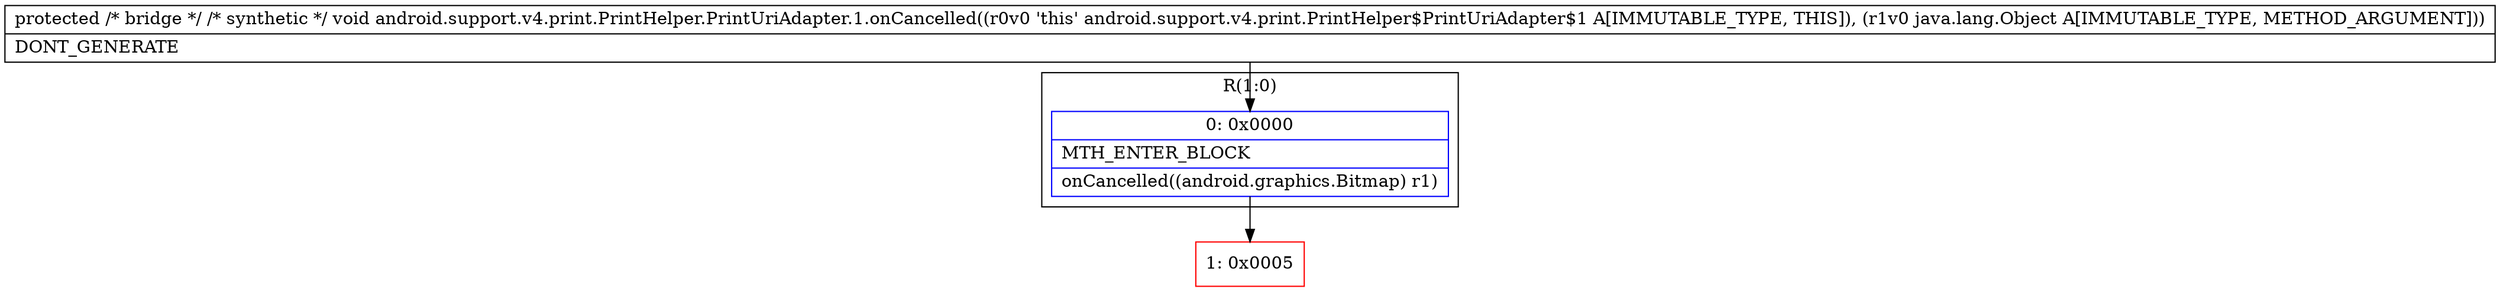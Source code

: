 digraph "CFG forandroid.support.v4.print.PrintHelper.PrintUriAdapter.1.onCancelled(Ljava\/lang\/Object;)V" {
subgraph cluster_Region_1203622282 {
label = "R(1:0)";
node [shape=record,color=blue];
Node_0 [shape=record,label="{0\:\ 0x0000|MTH_ENTER_BLOCK\l|onCancelled((android.graphics.Bitmap) r1)\l}"];
}
Node_1 [shape=record,color=red,label="{1\:\ 0x0005}"];
MethodNode[shape=record,label="{protected \/* bridge *\/ \/* synthetic *\/ void android.support.v4.print.PrintHelper.PrintUriAdapter.1.onCancelled((r0v0 'this' android.support.v4.print.PrintHelper$PrintUriAdapter$1 A[IMMUTABLE_TYPE, THIS]), (r1v0 java.lang.Object A[IMMUTABLE_TYPE, METHOD_ARGUMENT]))  | DONT_GENERATE\l}"];
MethodNode -> Node_0;
Node_0 -> Node_1;
}

